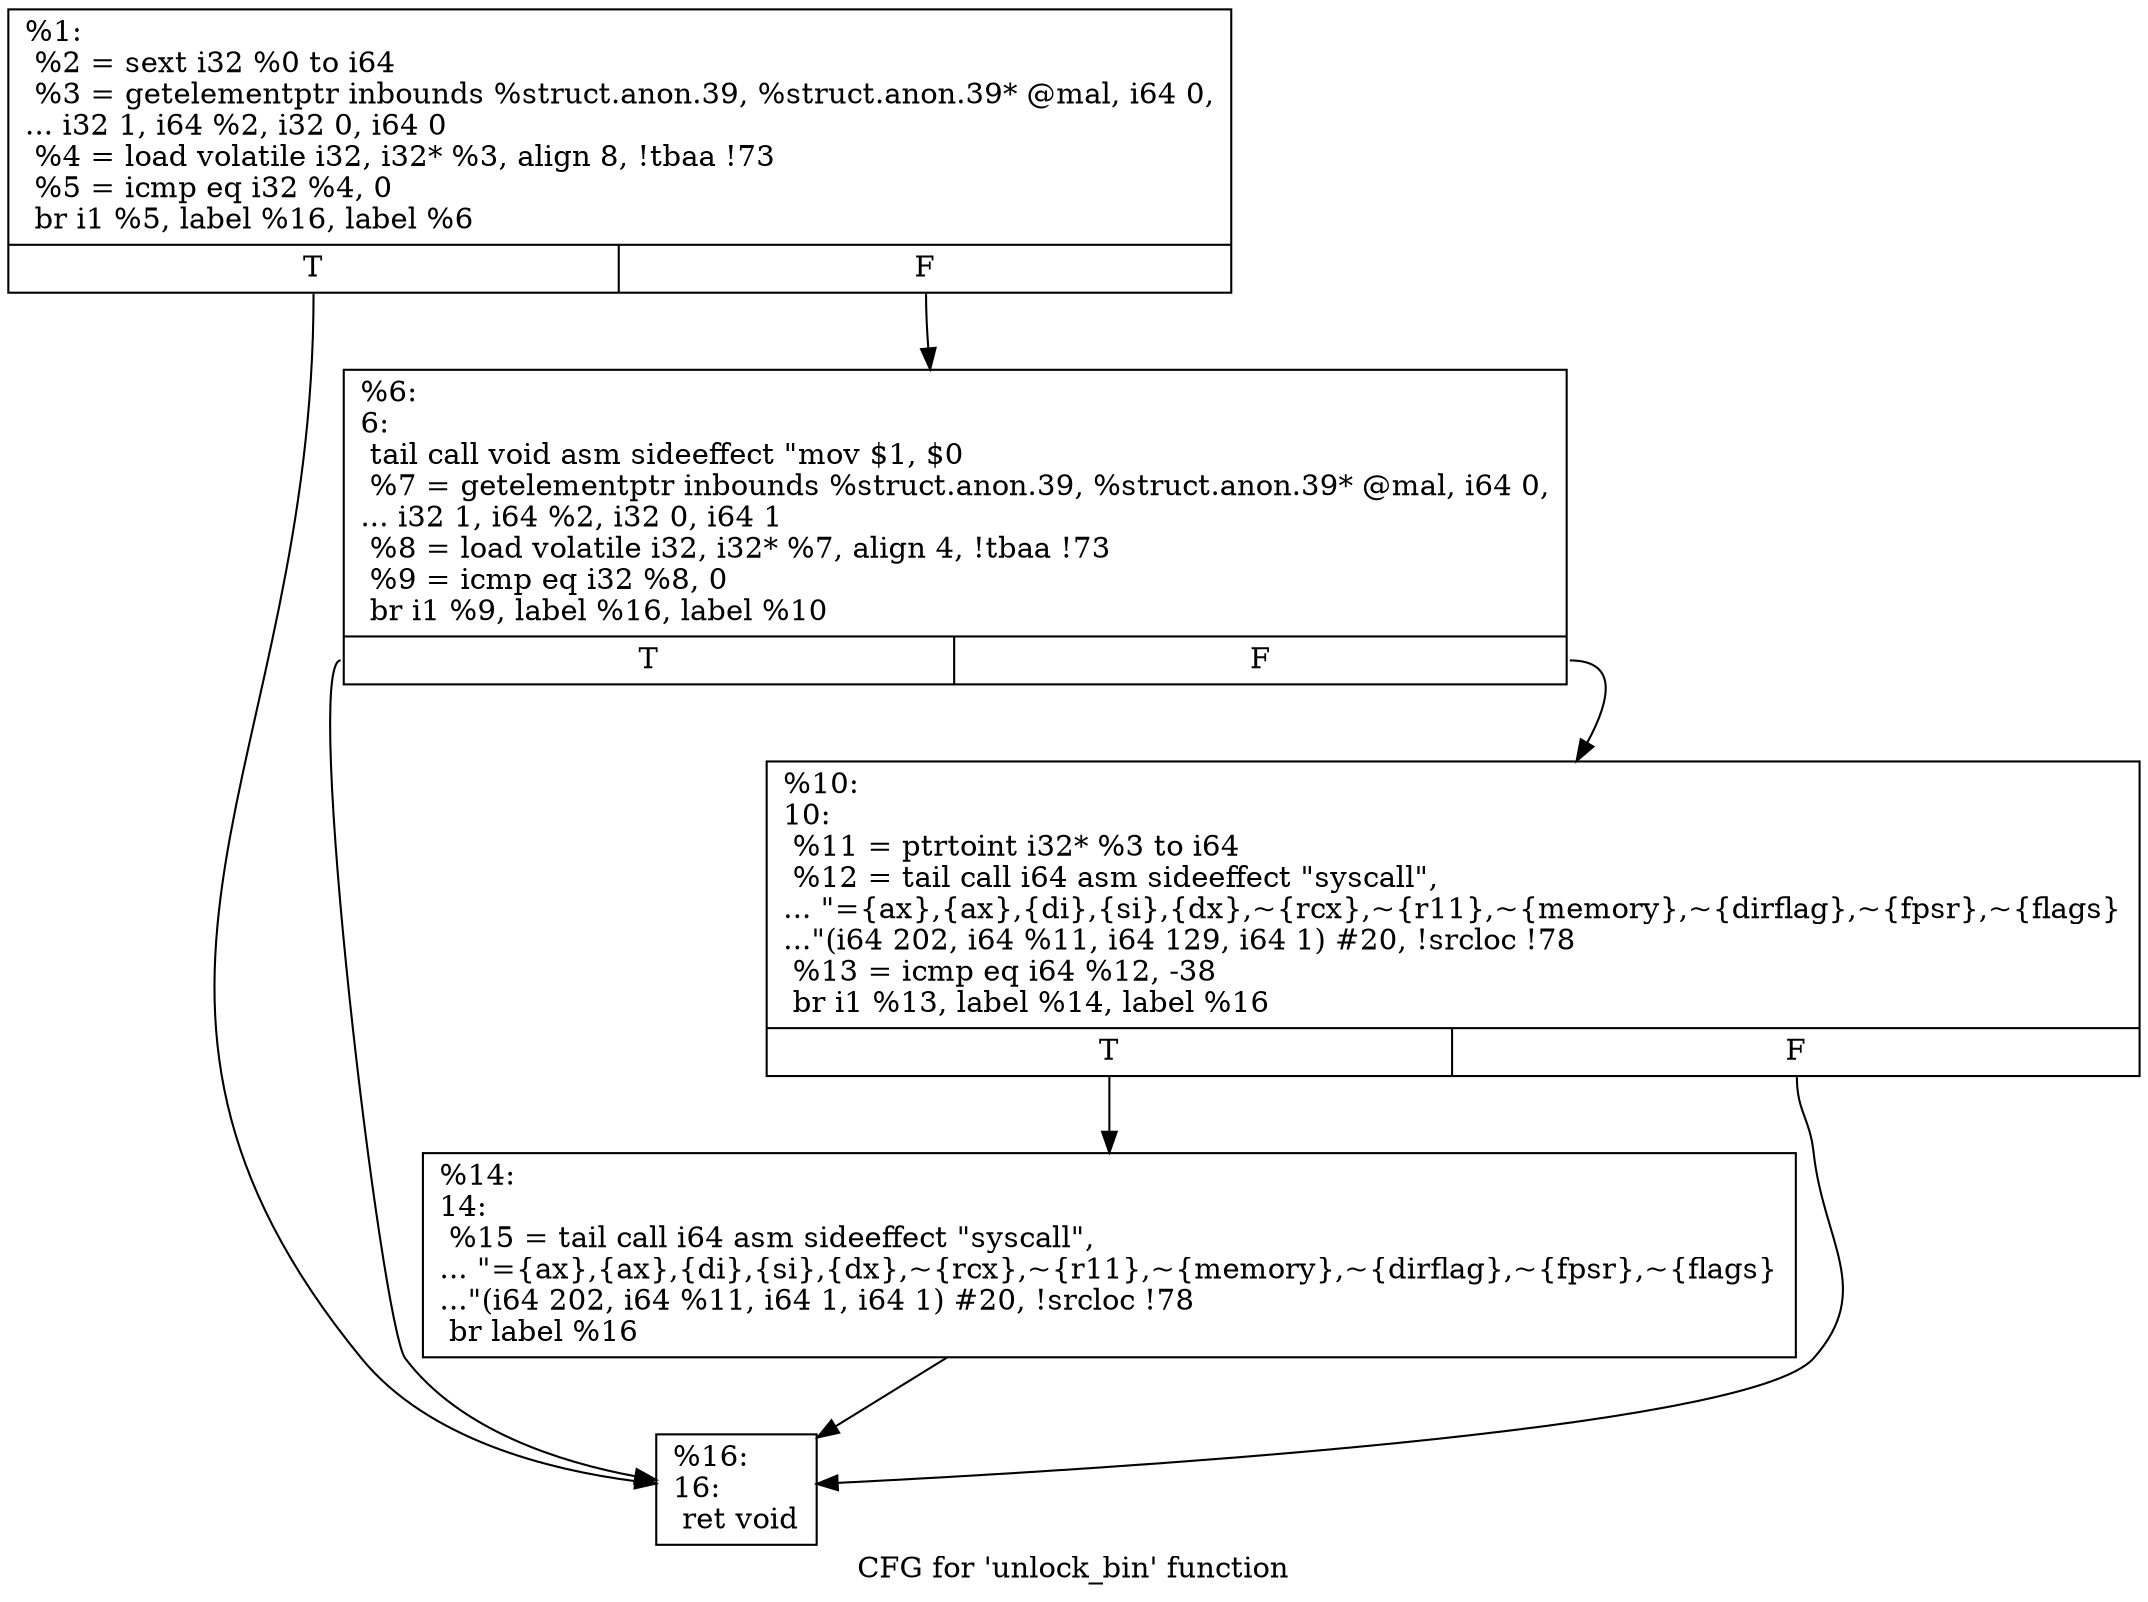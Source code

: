 digraph "CFG for 'unlock_bin' function" {
	label="CFG for 'unlock_bin' function";

	Node0x22f9780 [shape=record,label="{%1:\l  %2 = sext i32 %0 to i64\l  %3 = getelementptr inbounds %struct.anon.39, %struct.anon.39* @mal, i64 0,\l... i32 1, i64 %2, i32 0, i64 0\l  %4 = load volatile i32, i32* %3, align 8, !tbaa !73\l  %5 = icmp eq i32 %4, 0\l  br i1 %5, label %16, label %6\l|{<s0>T|<s1>F}}"];
	Node0x22f9780:s0 -> Node0x22f98c0;
	Node0x22f9780:s1 -> Node0x22f97d0;
	Node0x22f97d0 [shape=record,label="{%6:\l6:                                                \l  tail call void asm sideeffect \"mov $1, $0 \l  %7 = getelementptr inbounds %struct.anon.39, %struct.anon.39* @mal, i64 0,\l... i32 1, i64 %2, i32 0, i64 1\l  %8 = load volatile i32, i32* %7, align 4, !tbaa !73\l  %9 = icmp eq i32 %8, 0\l  br i1 %9, label %16, label %10\l|{<s0>T|<s1>F}}"];
	Node0x22f97d0:s0 -> Node0x22f98c0;
	Node0x22f97d0:s1 -> Node0x22f9820;
	Node0x22f9820 [shape=record,label="{%10:\l10:                                               \l  %11 = ptrtoint i32* %3 to i64\l  %12 = tail call i64 asm sideeffect \"syscall\",\l... \"=\{ax\},\{ax\},\{di\},\{si\},\{dx\},~\{rcx\},~\{r11\},~\{memory\},~\{dirflag\},~\{fpsr\},~\{flags\}\l...\"(i64 202, i64 %11, i64 129, i64 1) #20, !srcloc !78\l  %13 = icmp eq i64 %12, -38\l  br i1 %13, label %14, label %16\l|{<s0>T|<s1>F}}"];
	Node0x22f9820:s0 -> Node0x22f9870;
	Node0x22f9820:s1 -> Node0x22f98c0;
	Node0x22f9870 [shape=record,label="{%14:\l14:                                               \l  %15 = tail call i64 asm sideeffect \"syscall\",\l... \"=\{ax\},\{ax\},\{di\},\{si\},\{dx\},~\{rcx\},~\{r11\},~\{memory\},~\{dirflag\},~\{fpsr\},~\{flags\}\l...\"(i64 202, i64 %11, i64 1, i64 1) #20, !srcloc !78\l  br label %16\l}"];
	Node0x22f9870 -> Node0x22f98c0;
	Node0x22f98c0 [shape=record,label="{%16:\l16:                                               \l  ret void\l}"];
}
